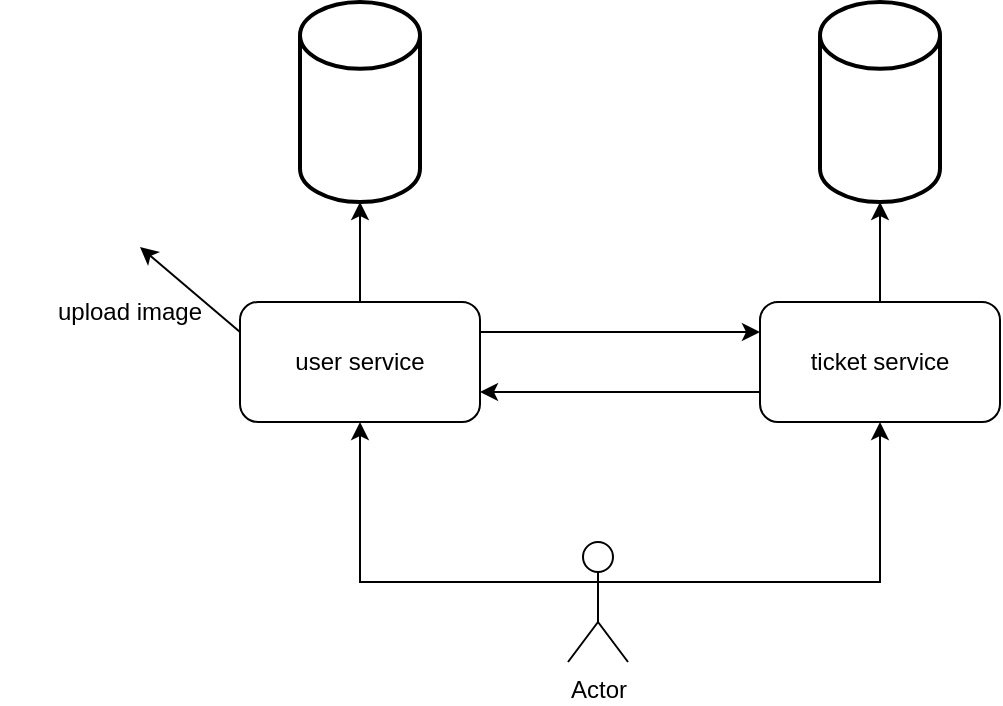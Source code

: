 <mxfile version="24.3.1" type="device">
  <diagram name="Page-1" id="lHV5b5dMnvcg8cf7IsaG">
    <mxGraphModel dx="1056" dy="556" grid="1" gridSize="10" guides="1" tooltips="1" connect="1" arrows="1" fold="1" page="1" pageScale="1" pageWidth="827" pageHeight="1169" math="0" shadow="0">
      <root>
        <mxCell id="0" />
        <mxCell id="1" parent="0" />
        <mxCell id="lqzabW9O9YSdGGgQNXk9-4" style="edgeStyle=orthogonalEdgeStyle;rounded=0;orthogonalLoop=1;jettySize=auto;html=1;exitX=1;exitY=0.25;exitDx=0;exitDy=0;entryX=0;entryY=0.25;entryDx=0;entryDy=0;" edge="1" parent="1" source="lqzabW9O9YSdGGgQNXk9-1" target="lqzabW9O9YSdGGgQNXk9-2">
          <mxGeometry relative="1" as="geometry" />
        </mxCell>
        <mxCell id="lqzabW9O9YSdGGgQNXk9-16" style="rounded=0;orthogonalLoop=1;jettySize=auto;html=1;exitX=0;exitY=0.25;exitDx=0;exitDy=0;entryX=1;entryY=1;entryDx=0;entryDy=0;" edge="1" parent="1" source="lqzabW9O9YSdGGgQNXk9-1" target="lqzabW9O9YSdGGgQNXk9-15">
          <mxGeometry relative="1" as="geometry" />
        </mxCell>
        <mxCell id="lqzabW9O9YSdGGgQNXk9-1" value="user service" style="rounded=1;whiteSpace=wrap;html=1;" vertex="1" parent="1">
          <mxGeometry x="220" y="360" width="120" height="60" as="geometry" />
        </mxCell>
        <mxCell id="lqzabW9O9YSdGGgQNXk9-5" style="edgeStyle=orthogonalEdgeStyle;rounded=0;orthogonalLoop=1;jettySize=auto;html=1;exitX=0;exitY=0.75;exitDx=0;exitDy=0;entryX=1;entryY=0.75;entryDx=0;entryDy=0;" edge="1" parent="1" source="lqzabW9O9YSdGGgQNXk9-2" target="lqzabW9O9YSdGGgQNXk9-1">
          <mxGeometry relative="1" as="geometry" />
        </mxCell>
        <mxCell id="lqzabW9O9YSdGGgQNXk9-2" value="ticket service" style="rounded=1;whiteSpace=wrap;html=1;" vertex="1" parent="1">
          <mxGeometry x="480" y="360" width="120" height="60" as="geometry" />
        </mxCell>
        <mxCell id="lqzabW9O9YSdGGgQNXk9-3" value="" style="shape=image;verticalLabelPosition=bottom;labelBackgroundColor=default;verticalAlign=top;aspect=fixed;imageAspect=0;image=https://grpc.io/img/logos/grpc-icon-color.png;" vertex="1" parent="1">
          <mxGeometry x="370" y="320" width="70" height="70" as="geometry" />
        </mxCell>
        <mxCell id="lqzabW9O9YSdGGgQNXk9-7" value="" style="strokeWidth=2;html=1;shape=mxgraph.flowchart.database;whiteSpace=wrap;" vertex="1" parent="1">
          <mxGeometry x="250" y="210" width="60" height="100" as="geometry" />
        </mxCell>
        <mxCell id="lqzabW9O9YSdGGgQNXk9-6" value="" style="shape=image;verticalLabelPosition=bottom;labelBackgroundColor=default;verticalAlign=top;aspect=fixed;imageAspect=0;image=https://upload.wikimedia.org/wikipedia/commons/thumb/2/29/Postgresql_elephant.svg/1200px-Postgresql_elephant.svg.png;" vertex="1" parent="1">
          <mxGeometry x="255.77" y="250" width="48.46" height="50" as="geometry" />
        </mxCell>
        <mxCell id="lqzabW9O9YSdGGgQNXk9-8" value="" style="strokeWidth=2;html=1;shape=mxgraph.flowchart.database;whiteSpace=wrap;" vertex="1" parent="1">
          <mxGeometry x="510" y="210" width="60" height="100" as="geometry" />
        </mxCell>
        <mxCell id="lqzabW9O9YSdGGgQNXk9-9" value="" style="shape=image;verticalLabelPosition=bottom;labelBackgroundColor=default;verticalAlign=top;aspect=fixed;imageAspect=0;image=https://upload.wikimedia.org/wikipedia/commons/thumb/2/29/Postgresql_elephant.svg/1200px-Postgresql_elephant.svg.png;" vertex="1" parent="1">
          <mxGeometry x="515.77" y="250" width="48.46" height="50" as="geometry" />
        </mxCell>
        <mxCell id="lqzabW9O9YSdGGgQNXk9-10" style="edgeStyle=orthogonalEdgeStyle;rounded=0;orthogonalLoop=1;jettySize=auto;html=1;exitX=0.5;exitY=0;exitDx=0;exitDy=0;entryX=0.5;entryY=1;entryDx=0;entryDy=0;entryPerimeter=0;" edge="1" parent="1" source="lqzabW9O9YSdGGgQNXk9-1" target="lqzabW9O9YSdGGgQNXk9-7">
          <mxGeometry relative="1" as="geometry" />
        </mxCell>
        <mxCell id="lqzabW9O9YSdGGgQNXk9-11" style="edgeStyle=orthogonalEdgeStyle;rounded=0;orthogonalLoop=1;jettySize=auto;html=1;exitX=0.5;exitY=0;exitDx=0;exitDy=0;entryX=0.5;entryY=1;entryDx=0;entryDy=0;entryPerimeter=0;" edge="1" parent="1" source="lqzabW9O9YSdGGgQNXk9-2" target="lqzabW9O9YSdGGgQNXk9-8">
          <mxGeometry relative="1" as="geometry" />
        </mxCell>
        <mxCell id="lqzabW9O9YSdGGgQNXk9-13" style="edgeStyle=orthogonalEdgeStyle;rounded=0;orthogonalLoop=1;jettySize=auto;html=1;exitX=0;exitY=0.333;exitDx=0;exitDy=0;exitPerimeter=0;entryX=0.5;entryY=1;entryDx=0;entryDy=0;" edge="1" parent="1" source="lqzabW9O9YSdGGgQNXk9-12" target="lqzabW9O9YSdGGgQNXk9-1">
          <mxGeometry relative="1" as="geometry" />
        </mxCell>
        <mxCell id="lqzabW9O9YSdGGgQNXk9-14" style="edgeStyle=orthogonalEdgeStyle;rounded=0;orthogonalLoop=1;jettySize=auto;html=1;exitX=1;exitY=0.333;exitDx=0;exitDy=0;exitPerimeter=0;entryX=0.5;entryY=1;entryDx=0;entryDy=0;" edge="1" parent="1" source="lqzabW9O9YSdGGgQNXk9-12" target="lqzabW9O9YSdGGgQNXk9-2">
          <mxGeometry relative="1" as="geometry" />
        </mxCell>
        <mxCell id="lqzabW9O9YSdGGgQNXk9-12" value="Actor" style="shape=umlActor;verticalLabelPosition=bottom;verticalAlign=top;html=1;outlineConnect=0;" vertex="1" parent="1">
          <mxGeometry x="384" y="480" width="30" height="60" as="geometry" />
        </mxCell>
        <mxCell id="lqzabW9O9YSdGGgQNXk9-15" value="" style="shape=image;verticalLabelPosition=bottom;labelBackgroundColor=default;verticalAlign=top;aspect=fixed;imageAspect=0;image=https://miro.medium.com/v2/resize:fit:1280/1*B9CIOrxdROHvtdmouQA1_A.png;" vertex="1" parent="1">
          <mxGeometry x="100" y="280" width="70" height="52.5" as="geometry" />
        </mxCell>
        <mxCell id="lqzabW9O9YSdGGgQNXk9-17" value="upload image" style="text;html=1;align=center;verticalAlign=middle;whiteSpace=wrap;rounded=0;" vertex="1" parent="1">
          <mxGeometry x="120" y="350" width="90" height="30" as="geometry" />
        </mxCell>
      </root>
    </mxGraphModel>
  </diagram>
</mxfile>

